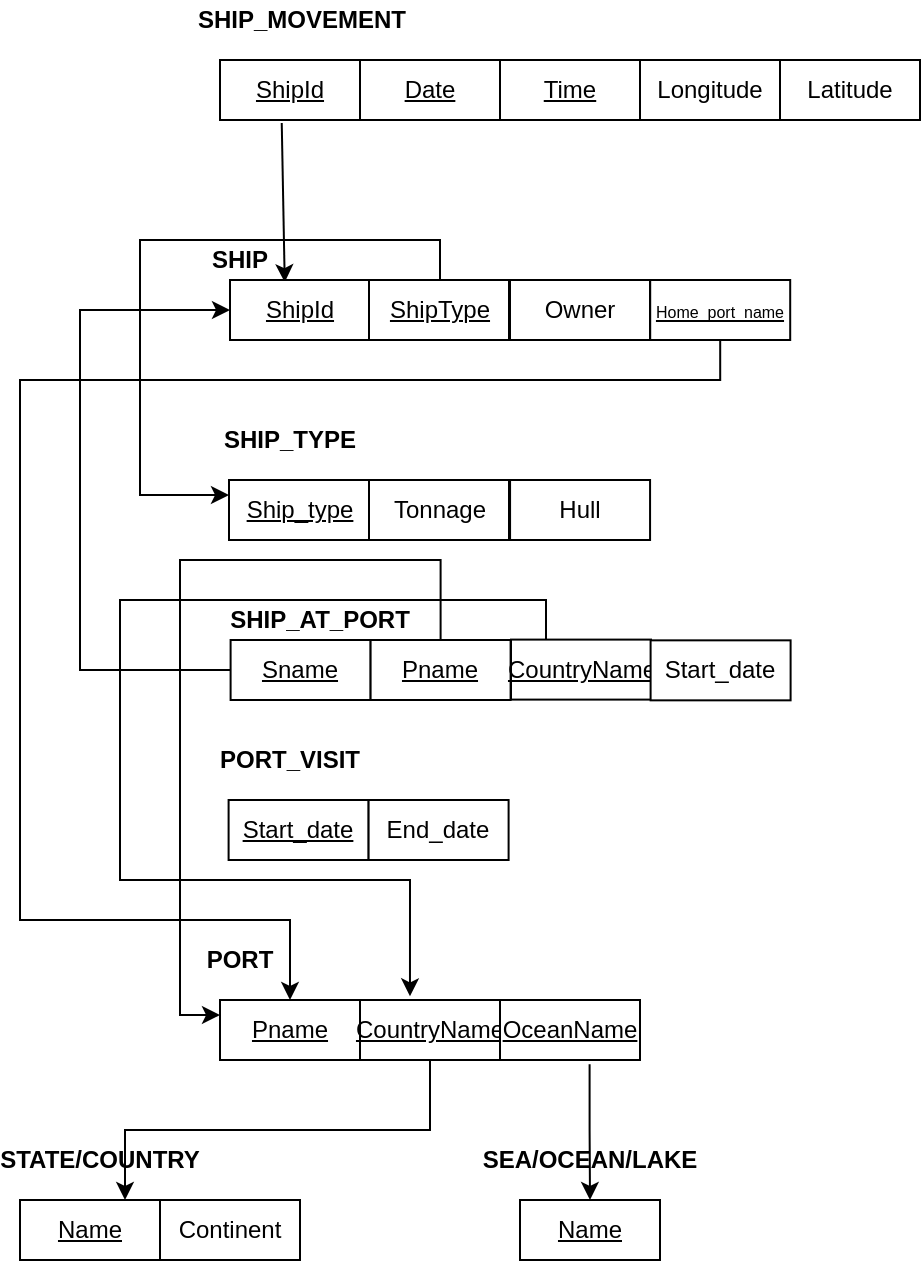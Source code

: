 <mxfile version="12.1.3" pages="6"><diagram id="xMJvCURJFpxlEqQ7bCW7" name="Exercise_1"><mxGraphModel dx="314" dy="254" grid="1" gridSize="10" guides="1" tooltips="1" connect="1" arrows="1" fold="1" page="1" pageScale="1" pageWidth="850" pageHeight="1100" math="0" shadow="0"><root><mxCell id="0"/><mxCell id="1" parent="0"/><mxCell id="zH6TQtMsdIyhsO9CxUQ_-13" style="rounded=0;orthogonalLoop=1;jettySize=auto;html=1;exitX=0.441;exitY=1.049;exitDx=0;exitDy=0;exitPerimeter=0;entryX=0.391;entryY=0.037;entryDx=0;entryDy=0;entryPerimeter=0;" edge="1" parent="1" source="zH6TQtMsdIyhsO9CxUQ_-1" target="zH6TQtMsdIyhsO9CxUQ_-8"><mxGeometry relative="1" as="geometry"><mxPoint x="163" y="209" as="targetPoint"/></mxGeometry></mxCell><mxCell id="zH6TQtMsdIyhsO9CxUQ_-1" value="&lt;u&gt;ShipId&lt;/u&gt;" style="rounded=0;whiteSpace=wrap;html=1;" vertex="1" parent="1"><mxGeometry x="130" y="100" width="70" height="30" as="geometry"/></mxCell><mxCell id="zH6TQtMsdIyhsO9CxUQ_-2" value="&lt;u&gt;Date&lt;/u&gt;" style="rounded=0;whiteSpace=wrap;html=1;" vertex="1" parent="1"><mxGeometry x="200" y="100" width="70" height="30" as="geometry"/></mxCell><mxCell id="zH6TQtMsdIyhsO9CxUQ_-4" value="&lt;u&gt;Time&lt;/u&gt;" style="rounded=0;whiteSpace=wrap;html=1;" vertex="1" parent="1"><mxGeometry x="270" y="100" width="70" height="30" as="geometry"/></mxCell><mxCell id="zH6TQtMsdIyhsO9CxUQ_-5" value="Longitude" style="rounded=0;whiteSpace=wrap;html=1;" vertex="1" parent="1"><mxGeometry x="340" y="100" width="70" height="30" as="geometry"/></mxCell><mxCell id="zH6TQtMsdIyhsO9CxUQ_-6" value="Latitude" style="rounded=0;whiteSpace=wrap;html=1;" vertex="1" parent="1"><mxGeometry x="410" y="100" width="70" height="30" as="geometry"/></mxCell><mxCell id="zH6TQtMsdIyhsO9CxUQ_-7" value="&lt;b&gt;SHIP_MOVEMENT&lt;/b&gt;" style="text;html=1;strokeColor=none;fillColor=none;align=center;verticalAlign=middle;whiteSpace=wrap;rounded=0;" vertex="1" parent="1"><mxGeometry x="150.5" y="70" width="40" height="20" as="geometry"/></mxCell><mxCell id="zH6TQtMsdIyhsO9CxUQ_-8" value="&lt;u&gt;ShipId&lt;/u&gt;" style="rounded=0;whiteSpace=wrap;html=1;" vertex="1" parent="1"><mxGeometry x="135" y="210" width="70" height="30" as="geometry"/></mxCell><mxCell id="zH6TQtMsdIyhsO9CxUQ_-9" value="Owner" style="rounded=0;whiteSpace=wrap;html=1;" vertex="1" parent="1"><mxGeometry x="275" y="210" width="70" height="30" as="geometry"/></mxCell><mxCell id="zH6TQtMsdIyhsO9CxUQ_-65" style="edgeStyle=orthogonalEdgeStyle;rounded=0;orthogonalLoop=1;jettySize=auto;html=1;exitX=0.25;exitY=0;exitDx=0;exitDy=0;entryX=0;entryY=0.25;entryDx=0;entryDy=0;" edge="1" parent="1" source="zH6TQtMsdIyhsO9CxUQ_-10" target="zH6TQtMsdIyhsO9CxUQ_-47"><mxGeometry relative="1" as="geometry"><Array as="points"><mxPoint x="240" y="210"/><mxPoint x="240" y="190"/><mxPoint x="90" y="190"/><mxPoint x="90" y="317"/></Array></mxGeometry></mxCell><mxCell id="zH6TQtMsdIyhsO9CxUQ_-10" value="&lt;u&gt;ShipType&lt;/u&gt;" style="rounded=0;whiteSpace=wrap;html=1;" vertex="1" parent="1"><mxGeometry x="204.5" y="210" width="70" height="30" as="geometry"/></mxCell><mxCell id="zH6TQtMsdIyhsO9CxUQ_-22" value="&lt;u&gt;Pname&lt;/u&gt;" style="rounded=0;whiteSpace=wrap;html=1;" vertex="1" parent="1"><mxGeometry x="130" y="570" width="70" height="30" as="geometry"/></mxCell><mxCell id="zH6TQtMsdIyhsO9CxUQ_-61" style="edgeStyle=orthogonalEdgeStyle;rounded=0;orthogonalLoop=1;jettySize=auto;html=1;exitX=0.5;exitY=1;exitDx=0;exitDy=0;entryX=0.75;entryY=0;entryDx=0;entryDy=0;" edge="1" parent="1" source="zH6TQtMsdIyhsO9CxUQ_-23" target="zH6TQtMsdIyhsO9CxUQ_-54"><mxGeometry relative="1" as="geometry"/></mxCell><mxCell id="zH6TQtMsdIyhsO9CxUQ_-23" value="&lt;u&gt;CountryName&lt;/u&gt;" style="rounded=0;whiteSpace=wrap;html=1;" vertex="1" parent="1"><mxGeometry x="200" y="570" width="70" height="30" as="geometry"/></mxCell><mxCell id="zH6TQtMsdIyhsO9CxUQ_-64" style="edgeStyle=orthogonalEdgeStyle;rounded=0;orthogonalLoop=1;jettySize=auto;html=1;exitX=0.64;exitY=1.07;exitDx=0;exitDy=0;exitPerimeter=0;" edge="1" parent="1" source="zH6TQtMsdIyhsO9CxUQ_-24" target="zH6TQtMsdIyhsO9CxUQ_-57"><mxGeometry relative="1" as="geometry"/></mxCell><mxCell id="zH6TQtMsdIyhsO9CxUQ_-24" value="&lt;u&gt;OceanName&lt;/u&gt;" style="rounded=0;whiteSpace=wrap;html=1;" vertex="1" parent="1"><mxGeometry x="270" y="570" width="70" height="30" as="geometry"/></mxCell><mxCell id="zH6TQtMsdIyhsO9CxUQ_-27" style="edgeStyle=orthogonalEdgeStyle;rounded=0;orthogonalLoop=1;jettySize=auto;html=1;exitX=0.5;exitY=1;exitDx=0;exitDy=0;entryX=0.5;entryY=0;entryDx=0;entryDy=0;" edge="1" parent="1" source="zH6TQtMsdIyhsO9CxUQ_-25" target="zH6TQtMsdIyhsO9CxUQ_-22"><mxGeometry relative="1" as="geometry"><Array as="points"><mxPoint x="380" y="260"/><mxPoint x="30" y="260"/><mxPoint x="30" y="530"/><mxPoint x="165" y="530"/></Array></mxGeometry></mxCell><mxCell id="zH6TQtMsdIyhsO9CxUQ_-25" value="&lt;u&gt;&lt;font style=&quot;font-size: 8px&quot;&gt;Home_port_name&lt;/font&gt;&lt;/u&gt;" style="rounded=0;whiteSpace=wrap;html=1;" vertex="1" parent="1"><mxGeometry x="345.1" y="210" width="70" height="30" as="geometry"/></mxCell><mxCell id="zH6TQtMsdIyhsO9CxUQ_-26" value="&lt;b&gt;PORT&lt;/b&gt;" style="text;html=1;strokeColor=none;fillColor=none;align=center;verticalAlign=middle;whiteSpace=wrap;rounded=0;" vertex="1" parent="1"><mxGeometry x="120" y="540" width="40" height="20" as="geometry"/></mxCell><mxCell id="zH6TQtMsdIyhsO9CxUQ_-70" style="edgeStyle=orthogonalEdgeStyle;rounded=0;orthogonalLoop=1;jettySize=auto;html=1;exitX=0;exitY=0.5;exitDx=0;exitDy=0;entryX=0;entryY=0.5;entryDx=0;entryDy=0;" edge="1" parent="1" source="zH6TQtMsdIyhsO9CxUQ_-28" target="zH6TQtMsdIyhsO9CxUQ_-8"><mxGeometry relative="1" as="geometry"><Array as="points"><mxPoint x="60" y="405"/><mxPoint x="60" y="225"/></Array></mxGeometry></mxCell><mxCell id="zH6TQtMsdIyhsO9CxUQ_-28" value="&lt;u&gt;Sname&lt;/u&gt;" style="rounded=0;whiteSpace=wrap;html=1;" vertex="1" parent="1"><mxGeometry x="135.3" y="390" width="70" height="30" as="geometry"/></mxCell><mxCell id="zH6TQtMsdIyhsO9CxUQ_-36" style="edgeStyle=orthogonalEdgeStyle;rounded=0;orthogonalLoop=1;jettySize=auto;html=1;exitX=0.25;exitY=0;exitDx=0;exitDy=0;entryX=0.357;entryY=-0.061;entryDx=0;entryDy=0;entryPerimeter=0;" edge="1" parent="1" source="oZhUJzjZHQEOV28YaMKu-2" target="zH6TQtMsdIyhsO9CxUQ_-23"><mxGeometry relative="1" as="geometry"><Array as="points"><mxPoint x="293" y="370"/><mxPoint x="80" y="370"/><mxPoint x="80" y="510"/><mxPoint x="225" y="510"/></Array></mxGeometry></mxCell><mxCell id="oZhUJzjZHQEOV28YaMKu-5" style="edgeStyle=orthogonalEdgeStyle;rounded=0;orthogonalLoop=1;jettySize=auto;html=1;exitX=0.5;exitY=0;exitDx=0;exitDy=0;entryX=0;entryY=0.25;entryDx=0;entryDy=0;endArrow=classic;endFill=1;" edge="1" parent="1" source="zH6TQtMsdIyhsO9CxUQ_-30" target="zH6TQtMsdIyhsO9CxUQ_-22"><mxGeometry relative="1" as="geometry"><Array as="points"><mxPoint x="240" y="350"/><mxPoint x="110" y="350"/><mxPoint x="110" y="577"/></Array></mxGeometry></mxCell><mxCell id="zH6TQtMsdIyhsO9CxUQ_-30" value="&lt;u&gt;Pname&lt;/u&gt;" style="rounded=0;whiteSpace=wrap;html=1;" vertex="1" parent="1"><mxGeometry x="205.3" y="390" width="70" height="30" as="geometry"/></mxCell><mxCell id="zH6TQtMsdIyhsO9CxUQ_-31" value="&lt;u&gt;Start_date&lt;/u&gt;" style="rounded=0;whiteSpace=wrap;html=1;" vertex="1" parent="1"><mxGeometry x="134.3" y="470" width="70" height="30" as="geometry"/></mxCell><mxCell id="zH6TQtMsdIyhsO9CxUQ_-32" value="End_date" style="rounded=0;whiteSpace=wrap;html=1;" vertex="1" parent="1"><mxGeometry x="204.3" y="470" width="70" height="30" as="geometry"/></mxCell><mxCell id="zH6TQtMsdIyhsO9CxUQ_-47" value="&lt;u&gt;Ship_type&lt;/u&gt;" style="rounded=0;whiteSpace=wrap;html=1;" vertex="1" parent="1"><mxGeometry x="134.5" y="310" width="70" height="30" as="geometry"/></mxCell><mxCell id="zH6TQtMsdIyhsO9CxUQ_-48" value="Tonnage" style="rounded=0;whiteSpace=wrap;html=1;" vertex="1" parent="1"><mxGeometry x="204.5" y="310" width="70" height="30" as="geometry"/></mxCell><mxCell id="zH6TQtMsdIyhsO9CxUQ_-49" value="Hull" style="rounded=0;whiteSpace=wrap;html=1;" vertex="1" parent="1"><mxGeometry x="275.033" y="310" width="70" height="30" as="geometry"/></mxCell><mxCell id="zH6TQtMsdIyhsO9CxUQ_-51" value="&lt;b&gt;SHIP_TYPE&lt;/b&gt;" style="text;html=1;strokeColor=none;fillColor=none;align=center;verticalAlign=middle;whiteSpace=wrap;rounded=0;" vertex="1" parent="1"><mxGeometry x="144.552" y="280" width="40" height="20" as="geometry"/></mxCell><mxCell id="zH6TQtMsdIyhsO9CxUQ_-52" value="&lt;b&gt;SHIP_AT_PORT&lt;/b&gt;" style="text;html=1;strokeColor=none;fillColor=none;align=center;verticalAlign=middle;whiteSpace=wrap;rounded=0;" vertex="1" parent="1"><mxGeometry x="160.052" y="370" width="40" height="20" as="geometry"/></mxCell><mxCell id="zH6TQtMsdIyhsO9CxUQ_-53" value="&lt;b&gt;PORT_VISIT&lt;/b&gt;" style="text;html=1;strokeColor=none;fillColor=none;align=center;verticalAlign=middle;whiteSpace=wrap;rounded=0;" vertex="1" parent="1"><mxGeometry x="144.552" y="439.862" width="40" height="20" as="geometry"/></mxCell><mxCell id="zH6TQtMsdIyhsO9CxUQ_-54" value="&lt;u&gt;Name&lt;/u&gt;" style="rounded=0;whiteSpace=wrap;html=1;" vertex="1" parent="1"><mxGeometry x="30" y="670" width="70" height="30" as="geometry"/></mxCell><mxCell id="zH6TQtMsdIyhsO9CxUQ_-55" value="Continent" style="rounded=0;whiteSpace=wrap;html=1;" vertex="1" parent="1"><mxGeometry x="100" y="670" width="70" height="30" as="geometry"/></mxCell><mxCell id="zH6TQtMsdIyhsO9CxUQ_-57" value="&lt;u&gt;Name&lt;/u&gt;" style="rounded=0;whiteSpace=wrap;html=1;" vertex="1" parent="1"><mxGeometry x="280" y="670" width="70" height="30" as="geometry"/></mxCell><mxCell id="zH6TQtMsdIyhsO9CxUQ_-60" value="&lt;b&gt;STATE/COUNTRY&lt;/b&gt;" style="text;html=1;strokeColor=none;fillColor=none;align=center;verticalAlign=middle;whiteSpace=wrap;rounded=0;" vertex="1" parent="1"><mxGeometry x="50" y="640" width="40" height="20" as="geometry"/></mxCell><mxCell id="zH6TQtMsdIyhsO9CxUQ_-62" value="&lt;b&gt;SEA/OCEAN/LAKE&lt;/b&gt;" style="text;html=1;strokeColor=none;fillColor=none;align=center;verticalAlign=middle;whiteSpace=wrap;rounded=0;" vertex="1" parent="1"><mxGeometry x="294.941" y="640" width="40" height="20" as="geometry"/></mxCell><mxCell id="zH6TQtMsdIyhsO9CxUQ_-18" value="&lt;b&gt;SHIP&lt;/b&gt;" style="text;html=1;strokeColor=none;fillColor=none;align=center;verticalAlign=middle;whiteSpace=wrap;rounded=0;" vertex="1" parent="1"><mxGeometry x="120" y="190" width="40" height="20" as="geometry"/></mxCell><mxCell id="oZhUJzjZHQEOV28YaMKu-2" value="&lt;u&gt;CountryName&lt;/u&gt;" style="rounded=0;whiteSpace=wrap;html=1;" vertex="1" parent="1"><mxGeometry x="275.5" y="389.8" width="70" height="30" as="geometry"/></mxCell><mxCell id="oZhUJzjZHQEOV28YaMKu-3" value="Start_date" style="rounded=0;whiteSpace=wrap;html=1;" vertex="1" parent="1"><mxGeometry x="345.3" y="390.171" width="70" height="30" as="geometry"/></mxCell></root></mxGraphModel></diagram><diagram name="Exercise_2_8a" id="X5E1D7xdzUniXUwJU4rl"><mxGraphModel dx="536" dy="433" grid="1" gridSize="10" guides="1" tooltips="1" connect="1" arrows="1" fold="1" page="1" pageScale="1" pageWidth="850" pageHeight="1100" math="0" shadow="0"><root><mxCell id="H-_g49H6IfTmKU5LX2yg-0"/><mxCell id="H-_g49H6IfTmKU5LX2yg-1" parent="H-_g49H6IfTmKU5LX2yg-0"/><mxCell id="H-_g49H6IfTmKU5LX2yg-3" value="&lt;u&gt;Vin&lt;/u&gt;" style="rounded=0;whiteSpace=wrap;html=1;" vertex="1" parent="H-_g49H6IfTmKU5LX2yg-1"><mxGeometry x="130" y="100" width="70" height="30" as="geometry"/></mxCell><mxCell id="H-_g49H6IfTmKU5LX2yg-4" value="Price" style="rounded=0;whiteSpace=wrap;html=1;" vertex="1" parent="H-_g49H6IfTmKU5LX2yg-1"><mxGeometry x="200" y="100" width="70" height="30" as="geometry"/></mxCell><mxCell id="H-_g49H6IfTmKU5LX2yg-5" value="Model" style="rounded=0;whiteSpace=wrap;html=1;" vertex="1" parent="H-_g49H6IfTmKU5LX2yg-1"><mxGeometry x="270" y="100" width="70" height="30" as="geometry"/></mxCell><mxCell id="H-_g49H6IfTmKU5LX2yg-18" style="edgeStyle=orthogonalEdgeStyle;rounded=0;orthogonalLoop=1;jettySize=auto;html=1;exitX=0.5;exitY=1;exitDx=0;exitDy=0;entryX=0.5;entryY=0;entryDx=0;entryDy=0;" edge="1" parent="H-_g49H6IfTmKU5LX2yg-1" source="H-_g49H6IfTmKU5LX2yg-19"><mxGeometry relative="1" as="geometry"><mxPoint x="165" y="570" as="targetPoint"/><Array as="points"><mxPoint x="380" y="260"/><mxPoint x="30" y="260"/><mxPoint x="30" y="530"/><mxPoint x="165" y="530"/></Array></mxGeometry></mxCell><mxCell id="hrQpHFhPQOJUOcsxavvR-3" value="&lt;b&gt;VEHICLE&lt;/b&gt;" style="text;html=1;strokeColor=none;fillColor=none;align=center;verticalAlign=middle;whiteSpace=wrap;rounded=0;" vertex="1" parent="H-_g49H6IfTmKU5LX2yg-1"><mxGeometry x="140" y="80" width="40" height="20" as="geometry"/></mxCell><mxCell id="hrQpHFhPQOJUOcsxavvR-12" style="edgeStyle=orthogonalEdgeStyle;rounded=0;orthogonalLoop=1;jettySize=auto;html=1;exitX=0.37;exitY=0.126;exitDx=0;exitDy=0;entryX=0.371;entryY=0.972;entryDx=0;entryDy=0;entryPerimeter=0;exitPerimeter=0;" edge="1" parent="H-_g49H6IfTmKU5LX2yg-1" source="hrQpHFhPQOJUOcsxavvR-4" target="H-_g49H6IfTmKU5LX2yg-3"><mxGeometry relative="1" as="geometry"/></mxCell><mxCell id="hrQpHFhPQOJUOcsxavvR-4" value="&lt;u&gt;Vin&lt;/u&gt;" style="rounded=0;whiteSpace=wrap;html=1;" vertex="1" parent="H-_g49H6IfTmKU5LX2yg-1"><mxGeometry x="130.086" y="180" width="70" height="30" as="geometry"/></mxCell><mxCell id="hrQpHFhPQOJUOcsxavvR-5" value="No_seats" style="rounded=0;whiteSpace=wrap;html=1;" vertex="1" parent="H-_g49H6IfTmKU5LX2yg-1"><mxGeometry x="200.086" y="180" width="70" height="30" as="geometry"/></mxCell><mxCell id="hrQpHFhPQOJUOcsxavvR-7" value="&lt;b&gt;SUV&lt;/b&gt;" style="text;html=1;strokeColor=none;fillColor=none;align=center;verticalAlign=middle;whiteSpace=wrap;rounded=0;" vertex="1" parent="H-_g49H6IfTmKU5LX2yg-1"><mxGeometry x="120" y="150" width="40" height="20" as="geometry"/></mxCell><mxCell id="hrQpHFhPQOJUOcsxavvR-16" style="edgeStyle=orthogonalEdgeStyle;rounded=0;orthogonalLoop=1;jettySize=auto;html=1;exitX=0.25;exitY=0;exitDx=0;exitDy=0;entryX=0.631;entryY=1.046;entryDx=0;entryDy=0;entryPerimeter=0;" edge="1" parent="H-_g49H6IfTmKU5LX2yg-1" source="hrQpHFhPQOJUOcsxavvR-13" target="H-_g49H6IfTmKU5LX2yg-3"><mxGeometry relative="1" as="geometry"/></mxCell><mxCell id="hrQpHFhPQOJUOcsxavvR-13" value="&lt;u&gt;Vin&lt;/u&gt;" style="rounded=0;whiteSpace=wrap;html=1;" vertex="1" parent="H-_g49H6IfTmKU5LX2yg-1"><mxGeometry x="311.19" y="180" width="70" height="30" as="geometry"/></mxCell><mxCell id="hrQpHFhPQOJUOcsxavvR-14" value="Tonnage" style="rounded=0;whiteSpace=wrap;html=1;" vertex="1" parent="H-_g49H6IfTmKU5LX2yg-1"><mxGeometry x="381.19" y="180" width="70" height="30" as="geometry"/></mxCell><mxCell id="hrQpHFhPQOJUOcsxavvR-15" value="&lt;b&gt;TRUCK&lt;/b&gt;" style="text;html=1;strokeColor=none;fillColor=none;align=center;verticalAlign=middle;whiteSpace=wrap;rounded=0;" vertex="1" parent="H-_g49H6IfTmKU5LX2yg-1"><mxGeometry x="340.052" y="150" width="40" height="20" as="geometry"/></mxCell><mxCell id="hrQpHFhPQOJUOcsxavvR-20" style="edgeStyle=orthogonalEdgeStyle;rounded=0;orthogonalLoop=1;jettySize=auto;html=1;exitX=0.25;exitY=0;exitDx=0;exitDy=0;entryX=0.867;entryY=1.064;entryDx=0;entryDy=0;entryPerimeter=0;" edge="1" parent="H-_g49H6IfTmKU5LX2yg-1" source="hrQpHFhPQOJUOcsxavvR-17" target="H-_g49H6IfTmKU5LX2yg-3"><mxGeometry relative="1" as="geometry"><Array as="points"><mxPoint x="509" y="150"/><mxPoint x="191" y="150"/></Array></mxGeometry></mxCell><mxCell id="hrQpHFhPQOJUOcsxavvR-17" value="&lt;u&gt;Vin&lt;/u&gt;" style="rounded=0;whiteSpace=wrap;html=1;" vertex="1" parent="H-_g49H6IfTmKU5LX2yg-1"><mxGeometry x="490.741" y="180" width="70" height="30" as="geometry"/></mxCell><mxCell id="hrQpHFhPQOJUOcsxavvR-18" value="Engine&lt;br&gt;-size" style="rounded=0;whiteSpace=wrap;html=1;" vertex="1" parent="H-_g49H6IfTmKU5LX2yg-1"><mxGeometry x="560.741" y="180" width="70" height="30" as="geometry"/></mxCell><mxCell id="hrQpHFhPQOJUOcsxavvR-19" value="&lt;b&gt;CAR&lt;/b&gt;" style="text;html=1;strokeColor=none;fillColor=none;align=center;verticalAlign=middle;whiteSpace=wrap;rounded=0;" vertex="1" parent="H-_g49H6IfTmKU5LX2yg-1"><mxGeometry x="519.603" y="150" width="40" height="20" as="geometry"/></mxCell><mxCell id="hrQpHFhPQOJUOcsxavvR-21" value="&lt;u&gt;Sid&lt;/u&gt;" style="rounded=0;whiteSpace=wrap;html=1;" vertex="1" parent="H-_g49H6IfTmKU5LX2yg-1"><mxGeometry x="130.086" y="280" width="70" height="30" as="geometry"/></mxCell><mxCell id="hrQpHFhPQOJUOcsxavvR-22" value="&lt;b&gt;SALESPERSON&lt;/b&gt;" style="text;html=1;strokeColor=none;fillColor=none;align=center;verticalAlign=middle;whiteSpace=wrap;rounded=0;" vertex="1" parent="H-_g49H6IfTmKU5LX2yg-1"><mxGeometry x="130" y="250" width="40" height="20" as="geometry"/></mxCell><mxCell id="hrQpHFhPQOJUOcsxavvR-24" value="Name" style="rounded=0;whiteSpace=wrap;html=1;" vertex="1" parent="H-_g49H6IfTmKU5LX2yg-1"><mxGeometry x="200.086" y="280" width="70" height="30" as="geometry"/></mxCell><mxCell id="hrQpHFhPQOJUOcsxavvR-25" value="&lt;u&gt;Ssn&lt;/u&gt;" style="rounded=0;whiteSpace=wrap;html=1;" vertex="1" parent="H-_g49H6IfTmKU5LX2yg-1"><mxGeometry x="130.086" y="371.103" width="70" height="30" as="geometry"/></mxCell><mxCell id="hrQpHFhPQOJUOcsxavvR-26" value="&lt;b&gt;CUSTOMER&lt;/b&gt;" style="text;html=1;strokeColor=none;fillColor=none;align=center;verticalAlign=middle;whiteSpace=wrap;rounded=0;" vertex="1" parent="H-_g49H6IfTmKU5LX2yg-1"><mxGeometry x="130" y="341.103" width="40" height="20" as="geometry"/></mxCell><mxCell id="hrQpHFhPQOJUOcsxavvR-27" value="State" style="rounded=0;whiteSpace=wrap;html=1;" vertex="1" parent="H-_g49H6IfTmKU5LX2yg-1"><mxGeometry x="270.086" y="370.103" width="70" height="30" as="geometry"/></mxCell><mxCell id="hrQpHFhPQOJUOcsxavvR-28" value="Street" style="rounded=0;whiteSpace=wrap;html=1;" vertex="1" parent="H-_g49H6IfTmKU5LX2yg-1"><mxGeometry x="340.086" y="370.103" width="70" height="30" as="geometry"/></mxCell><mxCell id="hrQpHFhPQOJUOcsxavvR-29" value="City" style="rounded=0;whiteSpace=wrap;html=1;" vertex="1" parent="H-_g49H6IfTmKU5LX2yg-1"><mxGeometry x="410.138" y="370.103" width="70" height="30" as="geometry"/></mxCell><mxCell id="hrQpHFhPQOJUOcsxavvR-47" style="edgeStyle=orthogonalEdgeStyle;rounded=0;orthogonalLoop=1;jettySize=auto;html=1;exitX=0;exitY=0.5;exitDx=0;exitDy=0;entryX=0;entryY=0.5;entryDx=0;entryDy=0;" edge="1" parent="H-_g49H6IfTmKU5LX2yg-1" source="hrQpHFhPQOJUOcsxavvR-40" target="H-_g49H6IfTmKU5LX2yg-3"><mxGeometry relative="1" as="geometry"><Array as="points"><mxPoint x="51" y="475"/><mxPoint x="51" y="115"/></Array></mxGeometry></mxCell><mxCell id="hrQpHFhPQOJUOcsxavvR-40" value="&lt;u&gt;Vin&lt;/u&gt;" style="rounded=0;whiteSpace=wrap;html=1;" vertex="1" parent="H-_g49H6IfTmKU5LX2yg-1"><mxGeometry x="130.086" y="460.103" width="70" height="30" as="geometry"/></mxCell><mxCell id="hrQpHFhPQOJUOcsxavvR-41" value="&lt;b&gt;SALE&lt;/b&gt;" style="text;html=1;strokeColor=none;fillColor=none;align=center;verticalAlign=middle;whiteSpace=wrap;rounded=0;" vertex="1" parent="H-_g49H6IfTmKU5LX2yg-1"><mxGeometry x="130" y="430" width="40" height="20" as="geometry"/></mxCell><mxCell id="hrQpHFhPQOJUOcsxavvR-48" style="edgeStyle=orthogonalEdgeStyle;rounded=0;orthogonalLoop=1;jettySize=auto;html=1;exitX=0.5;exitY=0;exitDx=0;exitDy=0;entryX=0;entryY=0.5;entryDx=0;entryDy=0;" edge="1" parent="H-_g49H6IfTmKU5LX2yg-1" source="hrQpHFhPQOJUOcsxavvR-42" target="hrQpHFhPQOJUOcsxavvR-21"><mxGeometry relative="1" as="geometry"><Array as="points"><mxPoint x="235" y="430"/><mxPoint x="80" y="430"/><mxPoint x="80" y="295"/></Array></mxGeometry></mxCell><mxCell id="hrQpHFhPQOJUOcsxavvR-42" value="Sid" style="rounded=0;whiteSpace=wrap;html=1;fontStyle=4" vertex="1" parent="H-_g49H6IfTmKU5LX2yg-1"><mxGeometry x="200.086" y="460.103" width="70" height="30" as="geometry"/></mxCell><mxCell id="hrQpHFhPQOJUOcsxavvR-49" style="edgeStyle=orthogonalEdgeStyle;rounded=0;orthogonalLoop=1;jettySize=auto;html=1;exitX=0.5;exitY=0;exitDx=0;exitDy=0;" edge="1" parent="H-_g49H6IfTmKU5LX2yg-1" source="hrQpHFhPQOJUOcsxavvR-43" target="hrQpHFhPQOJUOcsxavvR-25"><mxGeometry relative="1" as="geometry"><Array as="points"><mxPoint x="305" y="420"/><mxPoint x="165" y="420"/></Array></mxGeometry></mxCell><mxCell id="hrQpHFhPQOJUOcsxavvR-43" value="Ssn" style="rounded=0;whiteSpace=wrap;html=1;fontStyle=4" vertex="1" parent="H-_g49H6IfTmKU5LX2yg-1"><mxGeometry x="270.086" y="460.103" width="70" height="30" as="geometry"/></mxCell><mxCell id="hrQpHFhPQOJUOcsxavvR-46" value="Date" style="rounded=0;whiteSpace=wrap;html=1;" vertex="1" parent="H-_g49H6IfTmKU5LX2yg-1"><mxGeometry x="340.138" y="460.103" width="70" height="30" as="geometry"/></mxCell><mxCell id="FZ1nXjX4ZMJQyBQ4Rh0X-0" value="Name" style="rounded=0;whiteSpace=wrap;html=1;" vertex="1" parent="H-_g49H6IfTmKU5LX2yg-1"><mxGeometry x="200.086" y="371.103" width="70" height="30" as="geometry"/></mxCell></root></mxGraphModel></diagram><diagram name="Exercise_2_8b" id="CdNkE6Dh2ND-vpnx54nt"><mxGraphModel dx="1306" dy="1468" grid="1" gridSize="10" guides="1" tooltips="1" connect="1" arrows="1" fold="1" page="1" pageScale="1" pageWidth="850" pageHeight="1100" math="0" shadow="0"><root><mxCell id="MnY6B1NHPo6wVN44LbTQ-0"/><mxCell id="MnY6B1NHPo6wVN44LbTQ-1" parent="MnY6B1NHPo6wVN44LbTQ-0"/><mxCell id="MnY6B1NHPo6wVN44LbTQ-2" value="&lt;u&gt;Vin&lt;/u&gt;" style="rounded=0;whiteSpace=wrap;html=1;" vertex="1" parent="MnY6B1NHPo6wVN44LbTQ-1"><mxGeometry x="130" y="100" width="70" height="30" as="geometry"/></mxCell><mxCell id="MnY6B1NHPo6wVN44LbTQ-3" value="Price" style="rounded=0;whiteSpace=wrap;html=1;" vertex="1" parent="MnY6B1NHPo6wVN44LbTQ-1"><mxGeometry x="200" y="100" width="70" height="30" as="geometry"/></mxCell><mxCell id="MnY6B1NHPo6wVN44LbTQ-4" value="Model" style="rounded=0;whiteSpace=wrap;html=1;" vertex="1" parent="MnY6B1NHPo6wVN44LbTQ-1"><mxGeometry x="270" y="100" width="70" height="30" as="geometry"/></mxCell><mxCell id="MnY6B1NHPo6wVN44LbTQ-5" style="edgeStyle=orthogonalEdgeStyle;rounded=0;orthogonalLoop=1;jettySize=auto;html=1;exitX=0.5;exitY=1;exitDx=0;exitDy=0;entryX=0.5;entryY=0;entryDx=0;entryDy=0;" edge="1" parent="MnY6B1NHPo6wVN44LbTQ-1"><mxGeometry relative="1" as="geometry"><mxPoint x="165" y="570" as="targetPoint"/><Array as="points"><mxPoint x="380" y="260"/><mxPoint x="30" y="260"/><mxPoint x="30" y="530"/><mxPoint x="165" y="530"/></Array></mxGeometry></mxCell><mxCell id="MnY6B1NHPo6wVN44LbTQ-6" value="&lt;b&gt;CAR&lt;/b&gt;" style="text;html=1;strokeColor=none;fillColor=none;align=center;verticalAlign=middle;whiteSpace=wrap;rounded=0;" vertex="1" parent="MnY6B1NHPo6wVN44LbTQ-1"><mxGeometry x="140" y="80" width="40" height="20" as="geometry"/></mxCell><mxCell id="MnY6B1NHPo6wVN44LbTQ-19" value="&lt;u&gt;Sid&lt;/u&gt;" style="rounded=0;whiteSpace=wrap;html=1;" vertex="1" parent="MnY6B1NHPo6wVN44LbTQ-1"><mxGeometry x="130.086" y="280" width="70" height="30" as="geometry"/></mxCell><mxCell id="MnY6B1NHPo6wVN44LbTQ-20" value="&lt;b&gt;SALESPERSON&lt;/b&gt;" style="text;html=1;strokeColor=none;fillColor=none;align=center;verticalAlign=middle;whiteSpace=wrap;rounded=0;" vertex="1" parent="MnY6B1NHPo6wVN44LbTQ-1"><mxGeometry x="130" y="250" width="40" height="20" as="geometry"/></mxCell><mxCell id="MnY6B1NHPo6wVN44LbTQ-21" value="Name" style="rounded=0;whiteSpace=wrap;html=1;" vertex="1" parent="MnY6B1NHPo6wVN44LbTQ-1"><mxGeometry x="200.086" y="280" width="70" height="30" as="geometry"/></mxCell><mxCell id="MnY6B1NHPo6wVN44LbTQ-22" value="&lt;u&gt;Ssn&lt;/u&gt;" style="rounded=0;whiteSpace=wrap;html=1;" vertex="1" parent="MnY6B1NHPo6wVN44LbTQ-1"><mxGeometry x="130.086" y="371.103" width="70" height="30" as="geometry"/></mxCell><mxCell id="MnY6B1NHPo6wVN44LbTQ-23" value="&lt;b&gt;CUSTOMER&lt;/b&gt;" style="text;html=1;strokeColor=none;fillColor=none;align=center;verticalAlign=middle;whiteSpace=wrap;rounded=0;" vertex="1" parent="MnY6B1NHPo6wVN44LbTQ-1"><mxGeometry x="130" y="341.103" width="40" height="20" as="geometry"/></mxCell><mxCell id="MnY6B1NHPo6wVN44LbTQ-24" value="State" style="rounded=0;whiteSpace=wrap;html=1;" vertex="1" parent="MnY6B1NHPo6wVN44LbTQ-1"><mxGeometry x="270.086" y="371.103" width="70" height="30" as="geometry"/></mxCell><mxCell id="MnY6B1NHPo6wVN44LbTQ-25" value="Street" style="rounded=0;whiteSpace=wrap;html=1;" vertex="1" parent="MnY6B1NHPo6wVN44LbTQ-1"><mxGeometry x="340.086" y="371.103" width="70" height="30" as="geometry"/></mxCell><mxCell id="MnY6B1NHPo6wVN44LbTQ-26" value="City" style="rounded=0;whiteSpace=wrap;html=1;" vertex="1" parent="MnY6B1NHPo6wVN44LbTQ-1"><mxGeometry x="410.138" y="371.103" width="70" height="30" as="geometry"/></mxCell><mxCell id="MnY6B1NHPo6wVN44LbTQ-27" style="edgeStyle=orthogonalEdgeStyle;rounded=0;orthogonalLoop=1;jettySize=auto;html=1;exitX=0;exitY=0.5;exitDx=0;exitDy=0;entryX=-0.106;entryY=0.507;entryDx=0;entryDy=0;entryPerimeter=0;" edge="1" parent="MnY6B1NHPo6wVN44LbTQ-1" source="MnY6B1NHPo6wVN44LbTQ-28" target="MnY6B1NHPo6wVN44LbTQ-36"><mxGeometry relative="1" as="geometry"><Array as="points"><mxPoint x="20" y="475"/><mxPoint x="20" y="45"/></Array></mxGeometry></mxCell><mxCell id="MnY6B1NHPo6wVN44LbTQ-46" style="edgeStyle=orthogonalEdgeStyle;rounded=0;orthogonalLoop=1;jettySize=auto;html=1;exitX=0;exitY=0.75;exitDx=0;exitDy=0;entryX=0;entryY=0.25;entryDx=0;entryDy=0;" edge="1" parent="MnY6B1NHPo6wVN44LbTQ-1" source="MnY6B1NHPo6wVN44LbTQ-28" target="MnY6B1NHPo6wVN44LbTQ-41"><mxGeometry relative="1" as="geometry"><Array as="points"><mxPoint x="-10" y="483"/><mxPoint x="-10" y="-32"/></Array></mxGeometry></mxCell><mxCell id="MnY6B1NHPo6wVN44LbTQ-47" style="edgeStyle=orthogonalEdgeStyle;rounded=0;orthogonalLoop=1;jettySize=auto;html=1;exitX=0;exitY=0.25;exitDx=0;exitDy=0;entryX=0;entryY=0.25;entryDx=0;entryDy=0;" edge="1" parent="MnY6B1NHPo6wVN44LbTQ-1" source="MnY6B1NHPo6wVN44LbTQ-28" target="MnY6B1NHPo6wVN44LbTQ-2"><mxGeometry relative="1" as="geometry"><Array as="points"><mxPoint x="50" y="468"/><mxPoint x="50" y="108"/></Array></mxGeometry></mxCell><mxCell id="MnY6B1NHPo6wVN44LbTQ-28" value="&lt;u&gt;Vin&lt;/u&gt;" style="rounded=0;whiteSpace=wrap;html=1;" vertex="1" parent="MnY6B1NHPo6wVN44LbTQ-1"><mxGeometry x="130.086" y="460.103" width="70" height="30" as="geometry"/></mxCell><mxCell id="MnY6B1NHPo6wVN44LbTQ-29" value="&lt;b&gt;SALE&lt;/b&gt;" style="text;html=1;strokeColor=none;fillColor=none;align=center;verticalAlign=middle;whiteSpace=wrap;rounded=0;" vertex="1" parent="MnY6B1NHPo6wVN44LbTQ-1"><mxGeometry x="130" y="430" width="40" height="20" as="geometry"/></mxCell><mxCell id="MnY6B1NHPo6wVN44LbTQ-30" style="edgeStyle=orthogonalEdgeStyle;rounded=0;orthogonalLoop=1;jettySize=auto;html=1;exitX=0.5;exitY=0;exitDx=0;exitDy=0;entryX=0;entryY=0.5;entryDx=0;entryDy=0;" edge="1" parent="MnY6B1NHPo6wVN44LbTQ-1" source="MnY6B1NHPo6wVN44LbTQ-31" target="MnY6B1NHPo6wVN44LbTQ-19"><mxGeometry relative="1" as="geometry"><Array as="points"><mxPoint x="235" y="430"/><mxPoint x="80" y="430"/><mxPoint x="80" y="295"/></Array></mxGeometry></mxCell><mxCell id="MnY6B1NHPo6wVN44LbTQ-31" value="Sid" style="rounded=0;whiteSpace=wrap;html=1;fontStyle=4" vertex="1" parent="MnY6B1NHPo6wVN44LbTQ-1"><mxGeometry x="200.086" y="460.103" width="70" height="30" as="geometry"/></mxCell><mxCell id="MnY6B1NHPo6wVN44LbTQ-32" style="edgeStyle=orthogonalEdgeStyle;rounded=0;orthogonalLoop=1;jettySize=auto;html=1;exitX=0.5;exitY=0;exitDx=0;exitDy=0;" edge="1" parent="MnY6B1NHPo6wVN44LbTQ-1" source="MnY6B1NHPo6wVN44LbTQ-33" target="MnY6B1NHPo6wVN44LbTQ-22"><mxGeometry relative="1" as="geometry"><Array as="points"><mxPoint x="305" y="420"/><mxPoint x="165" y="420"/></Array></mxGeometry></mxCell><mxCell id="MnY6B1NHPo6wVN44LbTQ-33" value="Ssn" style="rounded=0;whiteSpace=wrap;html=1;fontStyle=4" vertex="1" parent="MnY6B1NHPo6wVN44LbTQ-1"><mxGeometry x="270.086" y="460.103" width="70" height="30" as="geometry"/></mxCell><mxCell id="MnY6B1NHPo6wVN44LbTQ-34" value="Date" style="rounded=0;whiteSpace=wrap;html=1;" vertex="1" parent="MnY6B1NHPo6wVN44LbTQ-1"><mxGeometry x="340.138" y="460.103" width="70" height="30" as="geometry"/></mxCell><mxCell id="MnY6B1NHPo6wVN44LbTQ-35" value="Engine_size" style="rounded=0;whiteSpace=wrap;html=1;" vertex="1" parent="MnY6B1NHPo6wVN44LbTQ-1"><mxGeometry x="340" y="100" width="70" height="30" as="geometry"/></mxCell><mxCell id="MnY6B1NHPo6wVN44LbTQ-36" value="&lt;u&gt;Vin&lt;/u&gt;" style="rounded=0;whiteSpace=wrap;html=1;" vertex="1" parent="MnY6B1NHPo6wVN44LbTQ-1"><mxGeometry x="130" y="30" width="70" height="30" as="geometry"/></mxCell><mxCell id="MnY6B1NHPo6wVN44LbTQ-37" value="Price" style="rounded=0;whiteSpace=wrap;html=1;" vertex="1" parent="MnY6B1NHPo6wVN44LbTQ-1"><mxGeometry x="200" y="30" width="70" height="30" as="geometry"/></mxCell><mxCell id="MnY6B1NHPo6wVN44LbTQ-38" value="Model" style="rounded=0;whiteSpace=wrap;html=1;" vertex="1" parent="MnY6B1NHPo6wVN44LbTQ-1"><mxGeometry x="270" y="30" width="70" height="30" as="geometry"/></mxCell><mxCell id="MnY6B1NHPo6wVN44LbTQ-39" value="&lt;b&gt;TRUCK&lt;/b&gt;" style="text;html=1;strokeColor=none;fillColor=none;align=center;verticalAlign=middle;whiteSpace=wrap;rounded=0;" vertex="1" parent="MnY6B1NHPo6wVN44LbTQ-1"><mxGeometry x="140" y="10" width="40" height="20" as="geometry"/></mxCell><mxCell id="MnY6B1NHPo6wVN44LbTQ-40" value="Tonnage" style="rounded=0;whiteSpace=wrap;html=1;" vertex="1" parent="MnY6B1NHPo6wVN44LbTQ-1"><mxGeometry x="340" y="30" width="70" height="30" as="geometry"/></mxCell><mxCell id="MnY6B1NHPo6wVN44LbTQ-41" value="&lt;u&gt;Vin&lt;/u&gt;" style="rounded=0;whiteSpace=wrap;html=1;" vertex="1" parent="MnY6B1NHPo6wVN44LbTQ-1"><mxGeometry x="130" y="-40" width="70" height="30" as="geometry"/></mxCell><mxCell id="MnY6B1NHPo6wVN44LbTQ-42" value="Price" style="rounded=0;whiteSpace=wrap;html=1;" vertex="1" parent="MnY6B1NHPo6wVN44LbTQ-1"><mxGeometry x="200" y="-40" width="70" height="30" as="geometry"/></mxCell><mxCell id="MnY6B1NHPo6wVN44LbTQ-43" value="Model" style="rounded=0;whiteSpace=wrap;html=1;" vertex="1" parent="MnY6B1NHPo6wVN44LbTQ-1"><mxGeometry x="270" y="-40" width="70" height="30" as="geometry"/></mxCell><mxCell id="MnY6B1NHPo6wVN44LbTQ-44" value="&lt;b&gt;SUV&lt;/b&gt;" style="text;html=1;strokeColor=none;fillColor=none;align=center;verticalAlign=middle;whiteSpace=wrap;rounded=0;" vertex="1" parent="MnY6B1NHPo6wVN44LbTQ-1"><mxGeometry x="140" y="-60" width="40" height="20" as="geometry"/></mxCell><mxCell id="MnY6B1NHPo6wVN44LbTQ-45" value="No_seats" style="rounded=0;whiteSpace=wrap;html=1;" vertex="1" parent="MnY6B1NHPo6wVN44LbTQ-1"><mxGeometry x="340" y="-40" width="70" height="30" as="geometry"/></mxCell><mxCell id="Y6uZ1MxFPWVGCeUpkB7J-0" value="Name" style="rounded=0;whiteSpace=wrap;html=1;" vertex="1" parent="MnY6B1NHPo6wVN44LbTQ-1"><mxGeometry x="200.086" y="371.103" width="70" height="30" as="geometry"/></mxCell></root></mxGraphModel></diagram><diagram name="Exercise_2_8c" id="FHVLo7P5PUliR1XEgNWh"><mxGraphModel dx="456" dy="368" grid="1" gridSize="10" guides="1" tooltips="1" connect="1" arrows="1" fold="1" page="1" pageScale="1" pageWidth="850" pageHeight="1100" math="0" shadow="0"><root><mxCell id="C7YtWB5VNBPmoH1jl1kx-0"/><mxCell id="C7YtWB5VNBPmoH1jl1kx-1" parent="C7YtWB5VNBPmoH1jl1kx-0"/><mxCell id="C7YtWB5VNBPmoH1jl1kx-2" value="&lt;u&gt;Vin&lt;/u&gt;" style="rounded=0;whiteSpace=wrap;html=1;" vertex="1" parent="C7YtWB5VNBPmoH1jl1kx-1"><mxGeometry x="130" y="100" width="70" height="30" as="geometry"/></mxCell><mxCell id="C7YtWB5VNBPmoH1jl1kx-3" value="Price" style="rounded=0;whiteSpace=wrap;html=1;" vertex="1" parent="C7YtWB5VNBPmoH1jl1kx-1"><mxGeometry x="200" y="100" width="70" height="30" as="geometry"/></mxCell><mxCell id="C7YtWB5VNBPmoH1jl1kx-4" value="Type" style="rounded=0;whiteSpace=wrap;html=1;" vertex="1" parent="C7YtWB5VNBPmoH1jl1kx-1"><mxGeometry x="270" y="100" width="70" height="30" as="geometry"/></mxCell><mxCell id="C7YtWB5VNBPmoH1jl1kx-5" style="edgeStyle=orthogonalEdgeStyle;rounded=0;orthogonalLoop=1;jettySize=auto;html=1;exitX=0.5;exitY=1;exitDx=0;exitDy=0;entryX=0.5;entryY=0;entryDx=0;entryDy=0;" edge="1" parent="C7YtWB5VNBPmoH1jl1kx-1"><mxGeometry relative="1" as="geometry"><mxPoint x="165" y="570" as="targetPoint"/><Array as="points"><mxPoint x="380" y="260"/><mxPoint x="30" y="260"/><mxPoint x="30" y="530"/><mxPoint x="165" y="530"/></Array></mxGeometry></mxCell><mxCell id="C7YtWB5VNBPmoH1jl1kx-6" value="&lt;b&gt;VEHIICLE&lt;/b&gt;" style="text;html=1;strokeColor=none;fillColor=none;align=center;verticalAlign=middle;whiteSpace=wrap;rounded=0;" vertex="1" parent="C7YtWB5VNBPmoH1jl1kx-1"><mxGeometry x="140" y="80" width="40" height="20" as="geometry"/></mxCell><mxCell id="C7YtWB5VNBPmoH1jl1kx-7" value="&lt;u&gt;Sid&lt;/u&gt;" style="rounded=0;whiteSpace=wrap;html=1;" vertex="1" parent="C7YtWB5VNBPmoH1jl1kx-1"><mxGeometry x="130.086" y="280" width="70" height="30" as="geometry"/></mxCell><mxCell id="C7YtWB5VNBPmoH1jl1kx-8" value="&lt;b&gt;SALESPERSON&lt;/b&gt;" style="text;html=1;strokeColor=none;fillColor=none;align=center;verticalAlign=middle;whiteSpace=wrap;rounded=0;" vertex="1" parent="C7YtWB5VNBPmoH1jl1kx-1"><mxGeometry x="130" y="250" width="40" height="20" as="geometry"/></mxCell><mxCell id="C7YtWB5VNBPmoH1jl1kx-9" value="Name" style="rounded=0;whiteSpace=wrap;html=1;" vertex="1" parent="C7YtWB5VNBPmoH1jl1kx-1"><mxGeometry x="200.086" y="280" width="70" height="30" as="geometry"/></mxCell><mxCell id="C7YtWB5VNBPmoH1jl1kx-10" value="&lt;u&gt;Ssn&lt;/u&gt;" style="rounded=0;whiteSpace=wrap;html=1;" vertex="1" parent="C7YtWB5VNBPmoH1jl1kx-1"><mxGeometry x="130.086" y="371.103" width="70" height="30" as="geometry"/></mxCell><mxCell id="C7YtWB5VNBPmoH1jl1kx-11" value="&lt;b&gt;CUSTOMER&lt;/b&gt;" style="text;html=1;strokeColor=none;fillColor=none;align=center;verticalAlign=middle;whiteSpace=wrap;rounded=0;" vertex="1" parent="C7YtWB5VNBPmoH1jl1kx-1"><mxGeometry x="130" y="341.103" width="40" height="20" as="geometry"/></mxCell><mxCell id="C7YtWB5VNBPmoH1jl1kx-12" value="State" style="rounded=0;whiteSpace=wrap;html=1;" vertex="1" parent="C7YtWB5VNBPmoH1jl1kx-1"><mxGeometry x="270.086" y="371.103" width="70" height="30" as="geometry"/></mxCell><mxCell id="C7YtWB5VNBPmoH1jl1kx-13" value="Street" style="rounded=0;whiteSpace=wrap;html=1;" vertex="1" parent="C7YtWB5VNBPmoH1jl1kx-1"><mxGeometry x="340" y="371" width="70" height="30" as="geometry"/></mxCell><mxCell id="C7YtWB5VNBPmoH1jl1kx-14" value="City" style="rounded=0;whiteSpace=wrap;html=1;" vertex="1" parent="C7YtWB5VNBPmoH1jl1kx-1"><mxGeometry x="410.138" y="371.103" width="70" height="30" as="geometry"/></mxCell><mxCell id="C7YtWB5VNBPmoH1jl1kx-17" style="edgeStyle=orthogonalEdgeStyle;rounded=0;orthogonalLoop=1;jettySize=auto;html=1;exitX=0;exitY=0.25;exitDx=0;exitDy=0;entryX=0;entryY=0.25;entryDx=0;entryDy=0;" edge="1" parent="C7YtWB5VNBPmoH1jl1kx-1" source="C7YtWB5VNBPmoH1jl1kx-18" target="C7YtWB5VNBPmoH1jl1kx-2"><mxGeometry relative="1" as="geometry"><Array as="points"><mxPoint x="50" y="468"/><mxPoint x="50" y="108"/></Array></mxGeometry></mxCell><mxCell id="C7YtWB5VNBPmoH1jl1kx-18" value="&lt;u&gt;Vin&lt;/u&gt;" style="rounded=0;whiteSpace=wrap;html=1;" vertex="1" parent="C7YtWB5VNBPmoH1jl1kx-1"><mxGeometry x="130.086" y="460.103" width="70" height="30" as="geometry"/></mxCell><mxCell id="C7YtWB5VNBPmoH1jl1kx-19" value="&lt;b&gt;SALE&lt;/b&gt;" style="text;html=1;strokeColor=none;fillColor=none;align=center;verticalAlign=middle;whiteSpace=wrap;rounded=0;" vertex="1" parent="C7YtWB5VNBPmoH1jl1kx-1"><mxGeometry x="130" y="430" width="40" height="20" as="geometry"/></mxCell><mxCell id="C7YtWB5VNBPmoH1jl1kx-20" style="edgeStyle=orthogonalEdgeStyle;rounded=0;orthogonalLoop=1;jettySize=auto;html=1;exitX=0.5;exitY=0;exitDx=0;exitDy=0;entryX=0;entryY=0.5;entryDx=0;entryDy=0;" edge="1" parent="C7YtWB5VNBPmoH1jl1kx-1" source="C7YtWB5VNBPmoH1jl1kx-21" target="C7YtWB5VNBPmoH1jl1kx-7"><mxGeometry relative="1" as="geometry"><Array as="points"><mxPoint x="235" y="430"/><mxPoint x="80" y="430"/><mxPoint x="80" y="295"/></Array></mxGeometry></mxCell><mxCell id="C7YtWB5VNBPmoH1jl1kx-21" value="Sid" style="rounded=0;whiteSpace=wrap;html=1;fontStyle=4" vertex="1" parent="C7YtWB5VNBPmoH1jl1kx-1"><mxGeometry x="200.086" y="460.103" width="70" height="30" as="geometry"/></mxCell><mxCell id="C7YtWB5VNBPmoH1jl1kx-22" style="edgeStyle=orthogonalEdgeStyle;rounded=0;orthogonalLoop=1;jettySize=auto;html=1;exitX=0.5;exitY=0;exitDx=0;exitDy=0;" edge="1" parent="C7YtWB5VNBPmoH1jl1kx-1" source="C7YtWB5VNBPmoH1jl1kx-23" target="C7YtWB5VNBPmoH1jl1kx-10"><mxGeometry relative="1" as="geometry"><Array as="points"><mxPoint x="305" y="420"/><mxPoint x="165" y="420"/></Array></mxGeometry></mxCell><mxCell id="C7YtWB5VNBPmoH1jl1kx-23" value="Ssn" style="rounded=0;whiteSpace=wrap;html=1;fontStyle=4" vertex="1" parent="C7YtWB5VNBPmoH1jl1kx-1"><mxGeometry x="270.086" y="460.103" width="70" height="30" as="geometry"/></mxCell><mxCell id="C7YtWB5VNBPmoH1jl1kx-24" value="Date" style="rounded=0;whiteSpace=wrap;html=1;" vertex="1" parent="C7YtWB5VNBPmoH1jl1kx-1"><mxGeometry x="340.138" y="460.103" width="70" height="30" as="geometry"/></mxCell><mxCell id="C7YtWB5VNBPmoH1jl1kx-25" value="Engine_size" style="rounded=0;whiteSpace=wrap;html=1;" vertex="1" parent="C7YtWB5VNBPmoH1jl1kx-1"><mxGeometry x="340" y="100" width="70" height="30" as="geometry"/></mxCell><mxCell id="C7YtWB5VNBPmoH1jl1kx-35" value="No_seats" style="rounded=0;whiteSpace=wrap;html=1;" vertex="1" parent="C7YtWB5VNBPmoH1jl1kx-1"><mxGeometry x="480" y="100" width="70" height="30" as="geometry"/></mxCell><mxCell id="C7YtWB5VNBPmoH1jl1kx-36" value="Tonnage" style="rounded=0;whiteSpace=wrap;html=1;" vertex="1" parent="C7YtWB5VNBPmoH1jl1kx-1"><mxGeometry x="410" y="100" width="70" height="30" as="geometry"/></mxCell><mxCell id="eD34t2ZpK29xeQPPAWnk-0" value="Name" style="rounded=0;whiteSpace=wrap;html=1;" vertex="1" parent="C7YtWB5VNBPmoH1jl1kx-1"><mxGeometry x="200.086" y="371.103" width="70" height="30" as="geometry"/></mxCell></root></mxGraphModel></diagram><diagram name="Exercise_2_8d" id="BFWAIpNci7LRCRYvCkfI"><mxGraphModel dx="314" dy="254" grid="1" gridSize="10" guides="1" tooltips="1" connect="1" arrows="1" fold="1" page="1" pageScale="1" pageWidth="850" pageHeight="1100" math="0" shadow="0"><root><mxCell id="caKPj1DK4P3SPX9z58vn-0"/><mxCell id="caKPj1DK4P3SPX9z58vn-1" parent="caKPj1DK4P3SPX9z58vn-0"/><mxCell id="caKPj1DK4P3SPX9z58vn-2" value="&lt;u&gt;Vin&lt;/u&gt;" style="rounded=0;whiteSpace=wrap;html=1;" vertex="1" parent="caKPj1DK4P3SPX9z58vn-1"><mxGeometry x="110" y="160" width="70" height="30" as="geometry"/></mxCell><mxCell id="caKPj1DK4P3SPX9z58vn-3" value="Price" style="rounded=0;whiteSpace=wrap;html=1;" vertex="1" parent="caKPj1DK4P3SPX9z58vn-1"><mxGeometry x="180" y="160" width="70" height="30" as="geometry"/></mxCell><mxCell id="caKPj1DK4P3SPX9z58vn-4" value="SFlag" style="rounded=0;whiteSpace=wrap;html=1;" vertex="1" parent="caKPj1DK4P3SPX9z58vn-1"><mxGeometry x="250" y="160" width="70" height="30" as="geometry"/></mxCell><mxCell id="caKPj1DK4P3SPX9z58vn-5" style="edgeStyle=orthogonalEdgeStyle;rounded=0;orthogonalLoop=1;jettySize=auto;html=1;exitX=0.5;exitY=1;exitDx=0;exitDy=0;entryX=0.5;entryY=0;entryDx=0;entryDy=0;" edge="1" parent="caKPj1DK4P3SPX9z58vn-1"><mxGeometry relative="1" as="geometry"><mxPoint x="165" y="570" as="targetPoint"/><Array as="points"><mxPoint x="380" y="260"/><mxPoint x="30" y="260"/><mxPoint x="30" y="530"/><mxPoint x="165" y="530"/></Array></mxGeometry></mxCell><mxCell id="caKPj1DK4P3SPX9z58vn-6" value="&lt;b&gt;VEHIICLE&lt;/b&gt;" style="text;html=1;strokeColor=none;fillColor=none;align=center;verticalAlign=middle;whiteSpace=wrap;rounded=0;" vertex="1" parent="caKPj1DK4P3SPX9z58vn-1"><mxGeometry x="120" y="140" width="40" height="20" as="geometry"/></mxCell><mxCell id="caKPj1DK4P3SPX9z58vn-7" value="&lt;u&gt;Sid&lt;/u&gt;" style="rounded=0;whiteSpace=wrap;html=1;" vertex="1" parent="caKPj1DK4P3SPX9z58vn-1"><mxGeometry x="130.086" y="280" width="70" height="30" as="geometry"/></mxCell><mxCell id="caKPj1DK4P3SPX9z58vn-8" value="&lt;b&gt;SALESPERSON&lt;/b&gt;" style="text;html=1;strokeColor=none;fillColor=none;align=center;verticalAlign=middle;whiteSpace=wrap;rounded=0;" vertex="1" parent="caKPj1DK4P3SPX9z58vn-1"><mxGeometry x="130" y="250" width="40" height="20" as="geometry"/></mxCell><mxCell id="caKPj1DK4P3SPX9z58vn-9" value="Name" style="rounded=0;whiteSpace=wrap;html=1;" vertex="1" parent="caKPj1DK4P3SPX9z58vn-1"><mxGeometry x="200.086" y="280" width="70" height="30" as="geometry"/></mxCell><mxCell id="caKPj1DK4P3SPX9z58vn-10" value="&lt;u&gt;Ssn&lt;/u&gt;" style="rounded=0;whiteSpace=wrap;html=1;" vertex="1" parent="caKPj1DK4P3SPX9z58vn-1"><mxGeometry x="130.086" y="371.103" width="70" height="30" as="geometry"/></mxCell><mxCell id="caKPj1DK4P3SPX9z58vn-11" value="&lt;b&gt;CUSTOMER&lt;/b&gt;" style="text;html=1;strokeColor=none;fillColor=none;align=center;verticalAlign=middle;whiteSpace=wrap;rounded=0;" vertex="1" parent="caKPj1DK4P3SPX9z58vn-1"><mxGeometry x="130" y="341.103" width="40" height="20" as="geometry"/></mxCell><mxCell id="caKPj1DK4P3SPX9z58vn-12" value="State" style="rounded=0;whiteSpace=wrap;html=1;" vertex="1" parent="caKPj1DK4P3SPX9z58vn-1"><mxGeometry x="270.086" y="371.103" width="70" height="30" as="geometry"/></mxCell><mxCell id="caKPj1DK4P3SPX9z58vn-13" value="Street" style="rounded=0;whiteSpace=wrap;html=1;" vertex="1" parent="caKPj1DK4P3SPX9z58vn-1"><mxGeometry x="340.086" y="371.103" width="70" height="30" as="geometry"/></mxCell><mxCell id="caKPj1DK4P3SPX9z58vn-14" value="City" style="rounded=0;whiteSpace=wrap;html=1;" vertex="1" parent="caKPj1DK4P3SPX9z58vn-1"><mxGeometry x="410.138" y="371.103" width="70" height="30" as="geometry"/></mxCell><mxCell id="caKPj1DK4P3SPX9z58vn-15" style="edgeStyle=orthogonalEdgeStyle;rounded=0;orthogonalLoop=1;jettySize=auto;html=1;exitX=0;exitY=0.25;exitDx=0;exitDy=0;entryX=0;entryY=0.25;entryDx=0;entryDy=0;" edge="1" parent="caKPj1DK4P3SPX9z58vn-1" source="caKPj1DK4P3SPX9z58vn-16" target="caKPj1DK4P3SPX9z58vn-2"><mxGeometry relative="1" as="geometry"><Array as="points"><mxPoint x="50" y="468"/><mxPoint x="50" y="168"/></Array></mxGeometry></mxCell><mxCell id="caKPj1DK4P3SPX9z58vn-16" value="&lt;u&gt;Vin&lt;/u&gt;" style="rounded=0;whiteSpace=wrap;html=1;" vertex="1" parent="caKPj1DK4P3SPX9z58vn-1"><mxGeometry x="130.086" y="460.103" width="70" height="30" as="geometry"/></mxCell><mxCell id="caKPj1DK4P3SPX9z58vn-17" value="&lt;b&gt;SALE&lt;/b&gt;" style="text;html=1;strokeColor=none;fillColor=none;align=center;verticalAlign=middle;whiteSpace=wrap;rounded=0;" vertex="1" parent="caKPj1DK4P3SPX9z58vn-1"><mxGeometry x="130" y="430" width="40" height="20" as="geometry"/></mxCell><mxCell id="caKPj1DK4P3SPX9z58vn-18" style="edgeStyle=orthogonalEdgeStyle;rounded=0;orthogonalLoop=1;jettySize=auto;html=1;exitX=0.5;exitY=0;exitDx=0;exitDy=0;entryX=0;entryY=0.5;entryDx=0;entryDy=0;" edge="1" parent="caKPj1DK4P3SPX9z58vn-1" source="caKPj1DK4P3SPX9z58vn-19" target="caKPj1DK4P3SPX9z58vn-7"><mxGeometry relative="1" as="geometry"><Array as="points"><mxPoint x="235" y="430"/><mxPoint x="80" y="430"/><mxPoint x="80" y="295"/></Array></mxGeometry></mxCell><mxCell id="caKPj1DK4P3SPX9z58vn-19" value="Sid" style="rounded=0;whiteSpace=wrap;html=1;fontStyle=4" vertex="1" parent="caKPj1DK4P3SPX9z58vn-1"><mxGeometry x="200.086" y="460.103" width="70" height="30" as="geometry"/></mxCell><mxCell id="caKPj1DK4P3SPX9z58vn-20" style="edgeStyle=orthogonalEdgeStyle;rounded=0;orthogonalLoop=1;jettySize=auto;html=1;exitX=0.5;exitY=0;exitDx=0;exitDy=0;" edge="1" parent="caKPj1DK4P3SPX9z58vn-1" source="caKPj1DK4P3SPX9z58vn-21" target="caKPj1DK4P3SPX9z58vn-10"><mxGeometry relative="1" as="geometry"><Array as="points"><mxPoint x="305" y="420"/><mxPoint x="165" y="420"/></Array></mxGeometry></mxCell><mxCell id="caKPj1DK4P3SPX9z58vn-21" value="Ssn" style="rounded=0;whiteSpace=wrap;html=1;fontStyle=4" vertex="1" parent="caKPj1DK4P3SPX9z58vn-1"><mxGeometry x="270.086" y="460.103" width="70" height="30" as="geometry"/></mxCell><mxCell id="caKPj1DK4P3SPX9z58vn-22" value="Date" style="rounded=0;whiteSpace=wrap;html=1;" vertex="1" parent="caKPj1DK4P3SPX9z58vn-1"><mxGeometry x="340.138" y="460.103" width="70" height="30" as="geometry"/></mxCell><mxCell id="caKPj1DK4P3SPX9z58vn-23" value="Engine_size" style="rounded=0;whiteSpace=wrap;html=1;" vertex="1" parent="caKPj1DK4P3SPX9z58vn-1"><mxGeometry x="600.3" y="160" width="70" height="30" as="geometry"/></mxCell><mxCell id="caKPj1DK4P3SPX9z58vn-24" value="No_seats" style="rounded=0;whiteSpace=wrap;html=1;" vertex="1" parent="caKPj1DK4P3SPX9z58vn-1"><mxGeometry x="319.8" y="160" width="70" height="30" as="geometry"/></mxCell><mxCell id="caKPj1DK4P3SPX9z58vn-25" value="Tonnage" style="rounded=0;whiteSpace=wrap;html=1;" vertex="1" parent="caKPj1DK4P3SPX9z58vn-1"><mxGeometry x="460.2" y="160" width="70" height="30" as="geometry"/></mxCell><mxCell id="caKPj1DK4P3SPX9z58vn-26" value="TFlag" style="rounded=0;whiteSpace=wrap;html=1;" vertex="1" parent="caKPj1DK4P3SPX9z58vn-1"><mxGeometry x="390.1" y="160" width="70" height="30" as="geometry"/></mxCell><mxCell id="caKPj1DK4P3SPX9z58vn-27" value="CFlag" style="rounded=0;whiteSpace=wrap;html=1;" vertex="1" parent="caKPj1DK4P3SPX9z58vn-1"><mxGeometry x="530.1" y="160" width="70" height="30" as="geometry"/></mxCell><mxCell id="swDbWu7NJH6zWPP3sDmz-0" value="Name" style="rounded=0;whiteSpace=wrap;html=1;" vertex="1" parent="caKPj1DK4P3SPX9z58vn-1"><mxGeometry x="200.086" y="371.103" width="70" height="30" as="geometry"/></mxCell></root></mxGraphModel></diagram><diagram id="lwLT29UwhC2ZFAMSMdZV" name="Exercise_3"><mxGraphModel dx="2074" dy="1471" grid="1" gridSize="10" guides="1" tooltips="1" connect="1" arrows="1" fold="1" page="1" pageScale="1" pageWidth="850" pageHeight="1100" math="0" shadow="0"><root><mxCell id="zQAte-hcKt-3A83QF6Dm-0"/><mxCell id="zQAte-hcKt-3A83QF6Dm-1" parent="zQAte-hcKt-3A83QF6Dm-0"/><mxCell id="EqMDTZUSRzhk5_SpaZ5C-9" style="edgeStyle=orthogonalEdgeStyle;rounded=0;orthogonalLoop=1;jettySize=auto;html=1;exitX=1;exitY=0.5;exitDx=0;exitDy=0;endArrow=none;endFill=0;entryX=0.033;entryY=0.493;entryDx=0;entryDy=0;entryPerimeter=0;" edge="1" parent="zQAte-hcKt-3A83QF6Dm-1" source="zQAte-hcKt-3A83QF6Dm-2" target="EqMDTZUSRzhk5_SpaZ5C-0"><mxGeometry relative="1" as="geometry"><mxPoint x="310" y="79.793" as="targetPoint"/></mxGeometry></mxCell><mxCell id="EqMDTZUSRzhk5_SpaZ5C-30" style="edgeStyle=orthogonalEdgeStyle;rounded=0;orthogonalLoop=1;jettySize=auto;html=1;exitX=0.5;exitY=1;exitDx=0;exitDy=0;entryX=0.5;entryY=0;entryDx=0;entryDy=0;endArrow=none;endFill=0;" edge="1" parent="zQAte-hcKt-3A83QF6Dm-1" source="zQAte-hcKt-3A83QF6Dm-2" target="EqMDTZUSRzhk5_SpaZ5C-28"><mxGeometry relative="1" as="geometry"/></mxCell><mxCell id="zQAte-hcKt-3A83QF6Dm-2" value="BOOK" style="rounded=0;whiteSpace=wrap;html=1;" vertex="1" parent="zQAte-hcKt-3A83QF6Dm-1"><mxGeometry x="80" y="60" width="120" height="40" as="geometry"/></mxCell><mxCell id="EqMDTZUSRzhk5_SpaZ5C-73" style="edgeStyle=none;rounded=0;orthogonalLoop=1;jettySize=auto;html=1;exitX=0.5;exitY=1;exitDx=0;exitDy=0;entryX=0.5;entryY=0;entryDx=0;entryDy=0;endArrow=none;endFill=0;" edge="1" parent="zQAte-hcKt-3A83QF6Dm-1" source="zQAte-hcKt-3A83QF6Dm-3" target="zQAte-hcKt-3A83QF6Dm-2"><mxGeometry relative="1" as="geometry"/></mxCell><mxCell id="zQAte-hcKt-3A83QF6Dm-3" value="&lt;u&gt;id&lt;/u&gt;" style="ellipse;whiteSpace=wrap;html=1;" vertex="1" parent="zQAte-hcKt-3A83QF6Dm-1"><mxGeometry x="107" y="-20" width="60" height="37" as="geometry"/></mxCell><mxCell id="EqMDTZUSRzhk5_SpaZ5C-72" style="edgeStyle=none;rounded=0;orthogonalLoop=1;jettySize=auto;html=1;exitX=0;exitY=1;exitDx=0;exitDy=0;entryX=0.75;entryY=0;entryDx=0;entryDy=0;endArrow=none;endFill=0;" edge="1" parent="zQAte-hcKt-3A83QF6Dm-1" source="zQAte-hcKt-3A83QF6Dm-4" target="zQAte-hcKt-3A83QF6Dm-2"><mxGeometry relative="1" as="geometry"/></mxCell><mxCell id="zQAte-hcKt-3A83QF6Dm-4" value="Title" style="ellipse;whiteSpace=wrap;html=1;" vertex="1" parent="zQAte-hcKt-3A83QF6Dm-1"><mxGeometry x="189" y="-1.5" width="60" height="37" as="geometry"/></mxCell><mxCell id="EqMDTZUSRzhk5_SpaZ5C-0" value="" style="rhombus;whiteSpace=wrap;html=1;" vertex="1" parent="zQAte-hcKt-3A83QF6Dm-1"><mxGeometry x="314" y="40" width="86" height="80" as="geometry"/></mxCell><mxCell id="EqMDTZUSRzhk5_SpaZ5C-1" value="&lt;font style=&quot;font-size: 10px&quot;&gt;PUBLISHED&lt;/font&gt;" style="rhombus;whiteSpace=wrap;html=1;" vertex="1" parent="zQAte-hcKt-3A83QF6Dm-1"><mxGeometry x="324" y="50" width="66" height="60" as="geometry"/></mxCell><mxCell id="EqMDTZUSRzhk5_SpaZ5C-2" value="PUBLISHER" style="rounded=0;whiteSpace=wrap;html=1;" vertex="1" parent="zQAte-hcKt-3A83QF6Dm-1"><mxGeometry x="453.2" y="60" width="120" height="40" as="geometry"/></mxCell><mxCell id="EqMDTZUSRzhk5_SpaZ5C-69" style="edgeStyle=none;rounded=0;orthogonalLoop=1;jettySize=auto;html=1;exitX=0.5;exitY=1;exitDx=0;exitDy=0;entryX=0.229;entryY=-0.188;entryDx=0;entryDy=0;entryPerimeter=0;endArrow=none;endFill=0;" edge="1" parent="zQAte-hcKt-3A83QF6Dm-1" source="EqMDTZUSRzhk5_SpaZ5C-3" target="EqMDTZUSRzhk5_SpaZ5C-25"><mxGeometry relative="1" as="geometry"/></mxCell><mxCell id="EqMDTZUSRzhk5_SpaZ5C-3" value="Name" style="ellipse;whiteSpace=wrap;html=1;" vertex="1" parent="zQAte-hcKt-3A83QF6Dm-1"><mxGeometry x="423.2" y="-20" width="60" height="37" as="geometry"/></mxCell><mxCell id="EqMDTZUSRzhk5_SpaZ5C-4" value="" style="endArrow=none;dashed=1;html=1;" edge="1" parent="zQAte-hcKt-3A83QF6Dm-1"><mxGeometry width="50" height="50" relative="1" as="geometry"><mxPoint x="433.5" y="10" as="sourcePoint"/><mxPoint x="473.5" y="10" as="targetPoint"/></mxGeometry></mxCell><mxCell id="EqMDTZUSRzhk5_SpaZ5C-70" style="edgeStyle=none;rounded=0;orthogonalLoop=1;jettySize=auto;html=1;exitX=0.5;exitY=1;exitDx=0;exitDy=0;entryX=0.527;entryY=-0.084;entryDx=0;entryDy=0;entryPerimeter=0;endArrow=none;endFill=0;" edge="1" parent="zQAte-hcKt-3A83QF6Dm-1" source="EqMDTZUSRzhk5_SpaZ5C-5" target="EqMDTZUSRzhk5_SpaZ5C-2"><mxGeometry relative="1" as="geometry"/></mxCell><mxCell id="EqMDTZUSRzhk5_SpaZ5C-5" value="Phone" style="ellipse;whiteSpace=wrap;html=1;" vertex="1" parent="zQAte-hcKt-3A83QF6Dm-1"><mxGeometry x="500.103" y="-40" width="60" height="37" as="geometry"/></mxCell><mxCell id="EqMDTZUSRzhk5_SpaZ5C-71" style="edgeStyle=none;rounded=0;orthogonalLoop=1;jettySize=auto;html=1;exitX=0.5;exitY=1;exitDx=0;exitDy=0;entryX=0.874;entryY=0.007;entryDx=0;entryDy=0;entryPerimeter=0;endArrow=none;endFill=0;" edge="1" parent="zQAte-hcKt-3A83QF6Dm-1" source="EqMDTZUSRzhk5_SpaZ5C-6" target="EqMDTZUSRzhk5_SpaZ5C-2"><mxGeometry relative="1" as="geometry"/></mxCell><mxCell id="EqMDTZUSRzhk5_SpaZ5C-6" value="Address" style="ellipse;whiteSpace=wrap;html=1;" vertex="1" parent="zQAte-hcKt-3A83QF6Dm-1"><mxGeometry x="571.103" y="-10" width="60" height="37" as="geometry"/></mxCell><mxCell id="EqMDTZUSRzhk5_SpaZ5C-10" value="N" style="text;html=1;resizable=0;points=[];autosize=1;align=left;verticalAlign=top;spacingTop=-4;" vertex="1" parent="zQAte-hcKt-3A83QF6Dm-1"><mxGeometry x="423.382" y="50" width="20" height="20" as="geometry"/></mxCell><mxCell id="EqMDTZUSRzhk5_SpaZ5C-83" style="edgeStyle=none;rounded=0;orthogonalLoop=1;jettySize=auto;html=1;exitX=0.25;exitY=0;exitDx=0;exitDy=0;entryX=1;entryY=1;entryDx=0;entryDy=0;endArrow=none;endFill=0;" edge="1" parent="zQAte-hcKt-3A83QF6Dm-1" source="EqMDTZUSRzhk5_SpaZ5C-13" target="EqMDTZUSRzhk5_SpaZ5C-14"><mxGeometry relative="1" as="geometry"/></mxCell><mxCell id="EqMDTZUSRzhk5_SpaZ5C-13" value="AUTHORS" style="rounded=0;whiteSpace=wrap;html=1;" vertex="1" parent="zQAte-hcKt-3A83QF6Dm-1"><mxGeometry x="79.993" y="340" width="120" height="40" as="geometry"/></mxCell><mxCell id="EqMDTZUSRzhk5_SpaZ5C-14" value="Name" style="ellipse;whiteSpace=wrap;html=1;" vertex="1" parent="zQAte-hcKt-3A83QF6Dm-1"><mxGeometry x="19.786" y="290" width="60" height="37" as="geometry"/></mxCell><mxCell id="EqMDTZUSRzhk5_SpaZ5C-15" value="" style="endArrow=none;dashed=1;html=1;" edge="1" parent="zQAte-hcKt-3A83QF6Dm-1"><mxGeometry width="50" height="50" relative="1" as="geometry"><mxPoint x="29.586" y="315.5" as="sourcePoint"/><mxPoint x="69.586" y="315.5" as="targetPoint"/></mxGeometry></mxCell><mxCell id="EqMDTZUSRzhk5_SpaZ5C-16" value="1" style="text;html=1;resizable=0;points=[];autosize=1;align=left;verticalAlign=top;spacingTop=-4;" vertex="1" parent="zQAte-hcKt-3A83QF6Dm-1"><mxGeometry x="219" y="53" width="20" height="20" as="geometry"/></mxCell><mxCell id="EqMDTZUSRzhk5_SpaZ5C-19" value="" style="shape=link;html=1;endArrow=none;endFill=0;entryX=0;entryY=0.5;entryDx=0;entryDy=0;exitX=1;exitY=0.5;exitDx=0;exitDy=0;" edge="1" parent="zQAte-hcKt-3A83QF6Dm-1" source="EqMDTZUSRzhk5_SpaZ5C-0" target="EqMDTZUSRzhk5_SpaZ5C-2"><mxGeometry width="50" height="50" relative="1" as="geometry"><mxPoint x="410" y="80" as="sourcePoint"/><mxPoint x="443.5" y="29.889" as="targetPoint"/></mxGeometry></mxCell><mxCell id="EqMDTZUSRzhk5_SpaZ5C-25" value="PUBLISHER" style="rounded=0;whiteSpace=wrap;html=1;" vertex="1" parent="zQAte-hcKt-3A83QF6Dm-1"><mxGeometry x="460" y="65" width="97" height="30" as="geometry"/></mxCell><mxCell id="EqMDTZUSRzhk5_SpaZ5C-28" value="" style="rhombus;whiteSpace=wrap;html=1;" vertex="1" parent="zQAte-hcKt-3A83QF6Dm-1"><mxGeometry x="97" y="178.629" width="86" height="80" as="geometry"/></mxCell><mxCell id="EqMDTZUSRzhk5_SpaZ5C-29" value="&lt;font style=&quot;font-size: 10px&quot;&gt;HAS&lt;/font&gt;" style="rhombus;whiteSpace=wrap;html=1;" vertex="1" parent="zQAte-hcKt-3A83QF6Dm-1"><mxGeometry x="107" y="188.629" width="66" height="60" as="geometry"/></mxCell><mxCell id="EqMDTZUSRzhk5_SpaZ5C-32" value="" style="shape=link;html=1;endArrow=none;endFill=0;entryX=0.5;entryY=0;entryDx=0;entryDy=0;exitX=0.5;exitY=1;exitDx=0;exitDy=0;" edge="1" parent="zQAte-hcKt-3A83QF6Dm-1" source="EqMDTZUSRzhk5_SpaZ5C-28" target="EqMDTZUSRzhk5_SpaZ5C-13"><mxGeometry width="50" height="50" relative="1" as="geometry"><mxPoint x="140" y="260" as="sourcePoint"/><mxPoint x="173.2" y="302.743" as="targetPoint"/></mxGeometry></mxCell><mxCell id="EqMDTZUSRzhk5_SpaZ5C-33" value="1" style="text;html=1;resizable=0;points=[];autosize=1;align=left;verticalAlign=top;spacingTop=-4;" vertex="1" parent="zQAte-hcKt-3A83QF6Dm-1"><mxGeometry x="149" y="122" width="20" height="20" as="geometry"/></mxCell><mxCell id="EqMDTZUSRzhk5_SpaZ5C-34" value="N" style="text;html=1;resizable=0;points=[];autosize=1;align=left;verticalAlign=top;spacingTop=-4;" vertex="1" parent="zQAte-hcKt-3A83QF6Dm-1"><mxGeometry x="157" y="319" width="20" height="20" as="geometry"/></mxCell><mxCell id="EqMDTZUSRzhk5_SpaZ5C-35" value="&lt;font style=&quot;font-size: 10px&quot;&gt;BOOK_AUTHORS&lt;/font&gt;" style="rounded=0;whiteSpace=wrap;html=1;" vertex="1" parent="zQAte-hcKt-3A83QF6Dm-1"><mxGeometry x="95" y="345" width="90" height="30" as="geometry"/></mxCell><mxCell id="EqMDTZUSRzhk5_SpaZ5C-40" style="edgeStyle=orthogonalEdgeStyle;rounded=0;orthogonalLoop=1;jettySize=auto;html=1;exitX=1;exitY=0.5;exitDx=0;exitDy=0;entryX=0;entryY=0.5;entryDx=0;entryDy=0;endArrow=none;endFill=0;" edge="1" parent="zQAte-hcKt-3A83QF6Dm-1" source="EqMDTZUSRzhk5_SpaZ5C-36" target="EqMDTZUSRzhk5_SpaZ5C-38"><mxGeometry relative="1" as="geometry"/></mxCell><mxCell id="EqMDTZUSRzhk5_SpaZ5C-36" value="LIBRARY_BRANCH" style="rounded=0;whiteSpace=wrap;html=1;" vertex="1" parent="zQAte-hcKt-3A83QF6Dm-1"><mxGeometry x="-310.1" y="60" width="120" height="40" as="geometry"/></mxCell><mxCell id="EqMDTZUSRzhk5_SpaZ5C-85" style="edgeStyle=none;rounded=0;orthogonalLoop=1;jettySize=auto;html=1;exitX=0;exitY=0.25;exitDx=0;exitDy=0;entryX=1;entryY=1;entryDx=0;entryDy=0;endArrow=none;endFill=0;" edge="1" parent="zQAte-hcKt-3A83QF6Dm-1" source="EqMDTZUSRzhk5_SpaZ5C-37" target="EqMDTZUSRzhk5_SpaZ5C-56"><mxGeometry relative="1" as="geometry"/></mxCell><mxCell id="EqMDTZUSRzhk5_SpaZ5C-86" style="edgeStyle=none;rounded=0;orthogonalLoop=1;jettySize=auto;html=1;exitX=0.25;exitY=0;exitDx=0;exitDy=0;entryX=0.5;entryY=1;entryDx=0;entryDy=0;endArrow=none;endFill=0;" edge="1" parent="zQAte-hcKt-3A83QF6Dm-1" source="EqMDTZUSRzhk5_SpaZ5C-37" target="EqMDTZUSRzhk5_SpaZ5C-62"><mxGeometry relative="1" as="geometry"/></mxCell><mxCell id="EqMDTZUSRzhk5_SpaZ5C-87" style="edgeStyle=none;rounded=0;orthogonalLoop=1;jettySize=auto;html=1;exitX=0.5;exitY=0;exitDx=0;exitDy=0;entryX=0.347;entryY=0.916;entryDx=0;entryDy=0;entryPerimeter=0;endArrow=none;endFill=0;" edge="1" parent="zQAte-hcKt-3A83QF6Dm-1" source="EqMDTZUSRzhk5_SpaZ5C-37" target="EqMDTZUSRzhk5_SpaZ5C-60"><mxGeometry relative="1" as="geometry"/></mxCell><mxCell id="EqMDTZUSRzhk5_SpaZ5C-88" style="edgeStyle=none;rounded=0;orthogonalLoop=1;jettySize=auto;html=1;exitX=0.75;exitY=0;exitDx=0;exitDy=0;entryX=0;entryY=1;entryDx=0;entryDy=0;endArrow=none;endFill=0;" edge="1" parent="zQAte-hcKt-3A83QF6Dm-1" source="EqMDTZUSRzhk5_SpaZ5C-37" target="EqMDTZUSRzhk5_SpaZ5C-61"><mxGeometry relative="1" as="geometry"/></mxCell><mxCell id="EqMDTZUSRzhk5_SpaZ5C-37" value="BORROWER" style="rounded=0;whiteSpace=wrap;html=1;" vertex="1" parent="zQAte-hcKt-3A83QF6Dm-1"><mxGeometry x="-190" y="-290.2" width="120" height="40" as="geometry"/></mxCell><mxCell id="EqMDTZUSRzhk5_SpaZ5C-41" style="edgeStyle=orthogonalEdgeStyle;rounded=0;orthogonalLoop=1;jettySize=auto;html=1;exitX=1;exitY=0.5;exitDx=0;exitDy=0;endArrow=none;endFill=0;" edge="1" parent="zQAte-hcKt-3A83QF6Dm-1" source="EqMDTZUSRzhk5_SpaZ5C-38" target="zQAte-hcKt-3A83QF6Dm-2"><mxGeometry relative="1" as="geometry"/></mxCell><mxCell id="EqMDTZUSRzhk5_SpaZ5C-38" value="&lt;font style=&quot;font-size: 10px&quot;&gt;BOOK_COPIES&lt;/font&gt;" style="rhombus;whiteSpace=wrap;html=1;" vertex="1" parent="zQAte-hcKt-3A83QF6Dm-1"><mxGeometry x="-98.2" y="40.129" width="86" height="80" as="geometry"/></mxCell><mxCell id="EqMDTZUSRzhk5_SpaZ5C-80" style="edgeStyle=none;rounded=0;orthogonalLoop=1;jettySize=auto;html=1;exitX=0.5;exitY=1;exitDx=0;exitDy=0;entryX=0.677;entryY=0.183;entryDx=0;entryDy=0;entryPerimeter=0;endArrow=none;endFill=0;" edge="1" parent="zQAte-hcKt-3A83QF6Dm-1" source="EqMDTZUSRzhk5_SpaZ5C-39" target="EqMDTZUSRzhk5_SpaZ5C-38"><mxGeometry relative="1" as="geometry"/></mxCell><mxCell id="EqMDTZUSRzhk5_SpaZ5C-39" value="&lt;font style=&quot;font-size: 9px&quot;&gt;No_of_copies&lt;/font&gt;" style="ellipse;whiteSpace=wrap;html=1;" vertex="1" parent="zQAte-hcKt-3A83QF6Dm-1"><mxGeometry x="-40.1" y="-1.5" width="60" height="37" as="geometry"/></mxCell><mxCell id="EqMDTZUSRzhk5_SpaZ5C-42" value="N" style="text;html=1;resizable=0;points=[];autosize=1;align=left;verticalAlign=top;spacingTop=-4;" vertex="1" parent="zQAte-hcKt-3A83QF6Dm-1"><mxGeometry x="43" y="59" width="20" height="20" as="geometry"/></mxCell><mxCell id="EqMDTZUSRzhk5_SpaZ5C-43" value="M" style="text;html=1;resizable=0;points=[];autosize=1;align=left;verticalAlign=top;spacingTop=-4;" vertex="1" parent="zQAte-hcKt-3A83QF6Dm-1"><mxGeometry x="-153" y="53" width="30" height="20" as="geometry"/></mxCell><mxCell id="EqMDTZUSRzhk5_SpaZ5C-79" style="edgeStyle=none;rounded=0;orthogonalLoop=1;jettySize=auto;html=1;exitX=0.5;exitY=1;exitDx=0;exitDy=0;endArrow=none;endFill=0;" edge="1" parent="zQAte-hcKt-3A83QF6Dm-1" source="EqMDTZUSRzhk5_SpaZ5C-44"><mxGeometry relative="1" as="geometry"><mxPoint x="-310" y="64" as="targetPoint"/></mxGeometry></mxCell><mxCell id="EqMDTZUSRzhk5_SpaZ5C-44" value="&lt;u&gt;Branch_id&lt;/u&gt;" style="ellipse;whiteSpace=wrap;html=1;" vertex="1" parent="zQAte-hcKt-3A83QF6Dm-1"><mxGeometry x="-351.9" y="-21.5" width="60" height="37" as="geometry"/></mxCell><mxCell id="EqMDTZUSRzhk5_SpaZ5C-76" style="edgeStyle=none;rounded=0;orthogonalLoop=1;jettySize=auto;html=1;exitX=1;exitY=0.5;exitDx=0;exitDy=0;entryX=0;entryY=0.5;entryDx=0;entryDy=0;endArrow=none;endFill=0;" edge="1" parent="zQAte-hcKt-3A83QF6Dm-1" source="EqMDTZUSRzhk5_SpaZ5C-46" target="EqMDTZUSRzhk5_SpaZ5C-36"><mxGeometry relative="1" as="geometry"/></mxCell><mxCell id="EqMDTZUSRzhk5_SpaZ5C-46" value="Name" style="ellipse;whiteSpace=wrap;html=1;" vertex="1" parent="zQAte-hcKt-3A83QF6Dm-1"><mxGeometry x="-401.2" y="95" width="60" height="37" as="geometry"/></mxCell><mxCell id="EqMDTZUSRzhk5_SpaZ5C-77" style="edgeStyle=none;rounded=0;orthogonalLoop=1;jettySize=auto;html=1;exitX=1;exitY=0.5;exitDx=0;exitDy=0;entryX=0;entryY=0.25;entryDx=0;entryDy=0;endArrow=none;endFill=0;" edge="1" parent="zQAte-hcKt-3A83QF6Dm-1" source="EqMDTZUSRzhk5_SpaZ5C-47" target="EqMDTZUSRzhk5_SpaZ5C-36"><mxGeometry relative="1" as="geometry"/></mxCell><mxCell id="EqMDTZUSRzhk5_SpaZ5C-47" value="Address" style="ellipse;whiteSpace=wrap;html=1;" vertex="1" parent="zQAte-hcKt-3A83QF6Dm-1"><mxGeometry x="-411.8" y="27" width="60" height="37" as="geometry"/></mxCell><mxCell id="EqMDTZUSRzhk5_SpaZ5C-49" style="rounded=0;orthogonalLoop=1;jettySize=auto;html=1;exitX=0.5;exitY=1;exitDx=0;exitDy=0;entryX=0.344;entryY=0.01;entryDx=0;entryDy=0;entryPerimeter=0;endArrow=none;endFill=0;" edge="1" parent="zQAte-hcKt-3A83QF6Dm-1" source="EqMDTZUSRzhk5_SpaZ5C-48" target="EqMDTZUSRzhk5_SpaZ5C-36"><mxGeometry relative="1" as="geometry"/></mxCell><mxCell id="EqMDTZUSRzhk5_SpaZ5C-51" style="edgeStyle=none;rounded=0;orthogonalLoop=1;jettySize=auto;html=1;exitX=0.5;exitY=0;exitDx=0;exitDy=0;entryX=0.5;entryY=1;entryDx=0;entryDy=0;endArrow=none;endFill=0;" edge="1" parent="zQAte-hcKt-3A83QF6Dm-1" source="EqMDTZUSRzhk5_SpaZ5C-48" target="EqMDTZUSRzhk5_SpaZ5C-37"><mxGeometry relative="1" as="geometry"/></mxCell><mxCell id="EqMDTZUSRzhk5_SpaZ5C-64" style="edgeStyle=none;rounded=0;orthogonalLoop=1;jettySize=auto;html=1;exitX=1;exitY=0.5;exitDx=0;exitDy=0;entryX=0.25;entryY=0;entryDx=0;entryDy=0;endArrow=none;endFill=0;" edge="1" parent="zQAte-hcKt-3A83QF6Dm-1" source="EqMDTZUSRzhk5_SpaZ5C-48" target="zQAte-hcKt-3A83QF6Dm-2"><mxGeometry relative="1" as="geometry"/></mxCell><mxCell id="EqMDTZUSRzhk5_SpaZ5C-48" value="&lt;font style=&quot;font-size: 10px&quot;&gt;BOOK_LOANS&lt;/font&gt;" style="rhombus;whiteSpace=wrap;html=1;" vertex="1" parent="zQAte-hcKt-3A83QF6Dm-1"><mxGeometry x="-166" y="-167" width="76" height="80" as="geometry"/></mxCell><mxCell id="EqMDTZUSRzhk5_SpaZ5C-56" value="&lt;u&gt;Card_no&lt;/u&gt;" style="ellipse;whiteSpace=wrap;html=1;" vertex="1" parent="zQAte-hcKt-3A83QF6Dm-1"><mxGeometry x="-292.9" y="-370" width="60" height="37" as="geometry"/></mxCell><mxCell id="EqMDTZUSRzhk5_SpaZ5C-60" value="Address" style="ellipse;whiteSpace=wrap;html=1;" vertex="1" parent="zQAte-hcKt-3A83QF6Dm-1"><mxGeometry x="-123.2" y="-397.5" width="60" height="37" as="geometry"/></mxCell><mxCell id="EqMDTZUSRzhk5_SpaZ5C-61" value="Phone" style="ellipse;whiteSpace=wrap;html=1;" vertex="1" parent="zQAte-hcKt-3A83QF6Dm-1"><mxGeometry x="-55.2" y="-370" width="60" height="37" as="geometry"/></mxCell><mxCell id="EqMDTZUSRzhk5_SpaZ5C-62" value="Name" style="ellipse;whiteSpace=wrap;html=1;" vertex="1" parent="zQAte-hcKt-3A83QF6Dm-1"><mxGeometry x="-203.2" y="-397.5" width="60" height="37" as="geometry"/></mxCell><mxCell id="EqMDTZUSRzhk5_SpaZ5C-75" style="edgeStyle=none;rounded=0;orthogonalLoop=1;jettySize=auto;html=1;exitX=0;exitY=1;exitDx=0;exitDy=0;entryX=1;entryY=0;entryDx=0;entryDy=0;endArrow=none;endFill=0;" edge="1" parent="zQAte-hcKt-3A83QF6Dm-1" source="EqMDTZUSRzhk5_SpaZ5C-65" target="EqMDTZUSRzhk5_SpaZ5C-48"><mxGeometry relative="1" as="geometry"/></mxCell><mxCell id="EqMDTZUSRzhk5_SpaZ5C-65" value="Date_out" style="ellipse;whiteSpace=wrap;html=1;" vertex="1" parent="zQAte-hcKt-3A83QF6Dm-1"><mxGeometry x="-90.1" y="-198.5" width="60" height="37" as="geometry"/></mxCell><mxCell id="EqMDTZUSRzhk5_SpaZ5C-74" style="edgeStyle=none;rounded=0;orthogonalLoop=1;jettySize=auto;html=1;exitX=1;exitY=1;exitDx=0;exitDy=0;entryX=0.1;entryY=0.383;entryDx=0;entryDy=0;entryPerimeter=0;endArrow=none;endFill=0;" edge="1" parent="zQAte-hcKt-3A83QF6Dm-1" source="EqMDTZUSRzhk5_SpaZ5C-66" target="EqMDTZUSRzhk5_SpaZ5C-48"><mxGeometry relative="1" as="geometry"/></mxCell><mxCell id="EqMDTZUSRzhk5_SpaZ5C-66" value="Due_date" style="ellipse;whiteSpace=wrap;html=1;" vertex="1" parent="zQAte-hcKt-3A83QF6Dm-1"><mxGeometry x="-233.1" y="-180" width="60" height="37" as="geometry"/></mxCell><mxCell id="EqMDTZUSRzhk5_SpaZ5C-89" value="M" style="text;html=1;resizable=0;points=[];autosize=1;align=left;verticalAlign=top;spacingTop=-4;" vertex="1" parent="zQAte-hcKt-3A83QF6Dm-1"><mxGeometry x="-233" y="-3" width="30" height="20" as="geometry"/></mxCell><mxCell id="EqMDTZUSRzhk5_SpaZ5C-90" value="N" style="text;html=1;resizable=0;points=[];autosize=1;align=left;verticalAlign=top;spacingTop=-4;" vertex="1" parent="zQAte-hcKt-3A83QF6Dm-1"><mxGeometry x="6" y="-69" width="20" height="20" as="geometry"/></mxCell><mxCell id="EqMDTZUSRzhk5_SpaZ5C-91" value="M" style="text;html=1;resizable=0;points=[];autosize=1;align=left;verticalAlign=top;spacingTop=-4;" vertex="1" parent="zQAte-hcKt-3A83QF6Dm-1"><mxGeometry x="-150" y="-231" width="30" height="20" as="geometry"/></mxCell></root></mxGraphModel></diagram></mxfile>